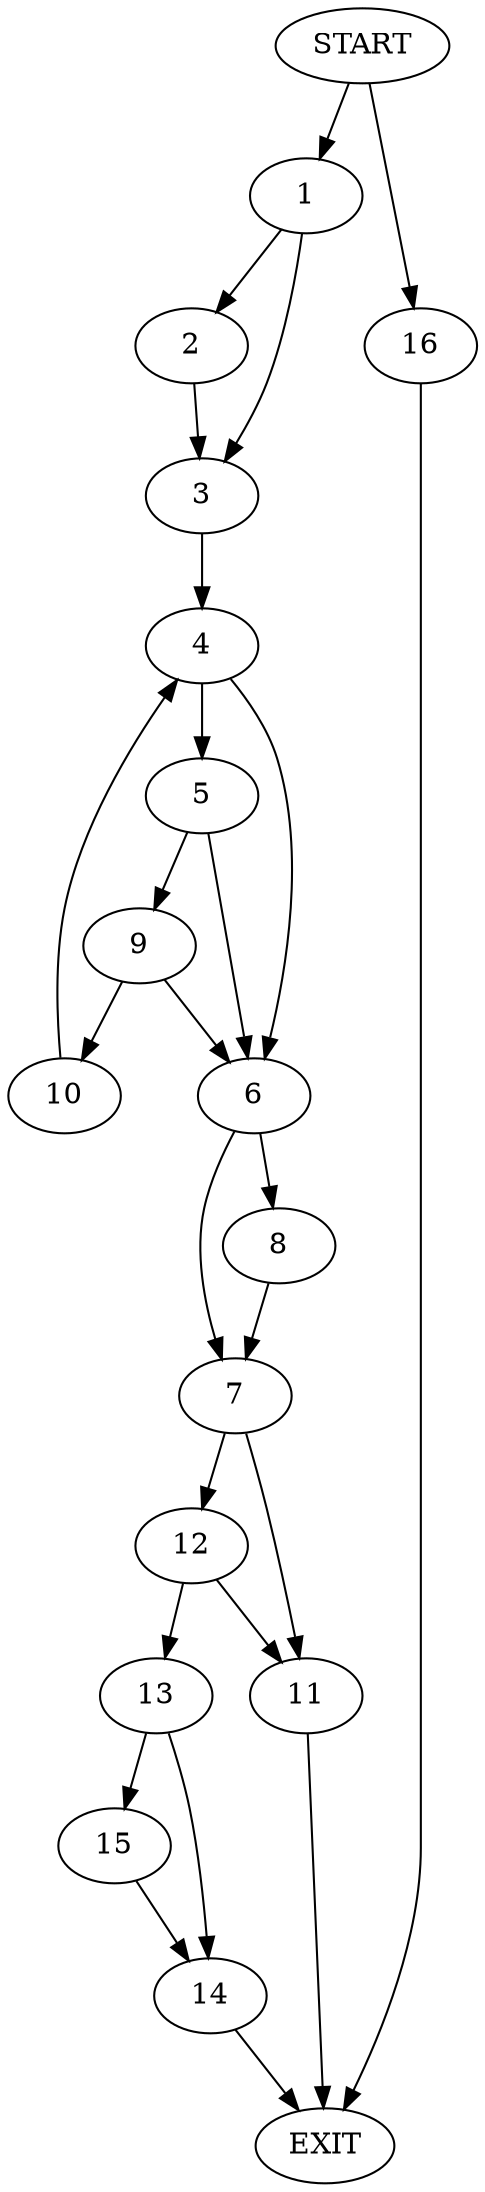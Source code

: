 digraph {
0 [label="START"]
17 [label="EXIT"]
0 -> 1
1 -> 2
1 -> 3
3 -> 4
2 -> 3
4 -> 5
4 -> 6
6 -> 7
6 -> 8
5 -> 9
5 -> 6
9 -> 10
9 -> 6
10 -> 4
8 -> 7
7 -> 11
7 -> 12
11 -> 17
12 -> 11
12 -> 13
13 -> 14
13 -> 15
14 -> 17
15 -> 14
0 -> 16
16 -> 17
}
